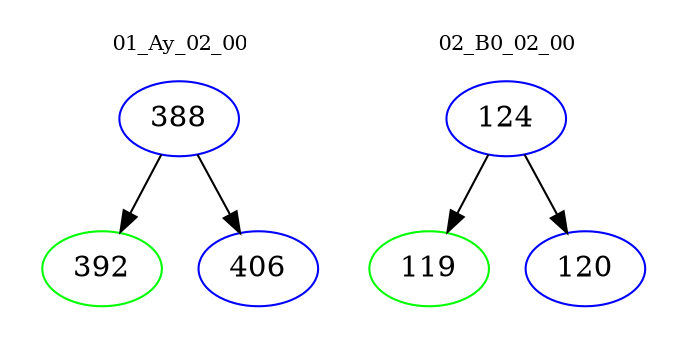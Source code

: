 digraph{
subgraph cluster_0 {
color = white
label = "01_Ay_02_00";
fontsize=10;
T0_388 [label="388", color="blue"]
T0_388 -> T0_392 [color="black"]
T0_392 [label="392", color="green"]
T0_388 -> T0_406 [color="black"]
T0_406 [label="406", color="blue"]
}
subgraph cluster_1 {
color = white
label = "02_B0_02_00";
fontsize=10;
T1_124 [label="124", color="blue"]
T1_124 -> T1_119 [color="black"]
T1_119 [label="119", color="green"]
T1_124 -> T1_120 [color="black"]
T1_120 [label="120", color="blue"]
}
}
